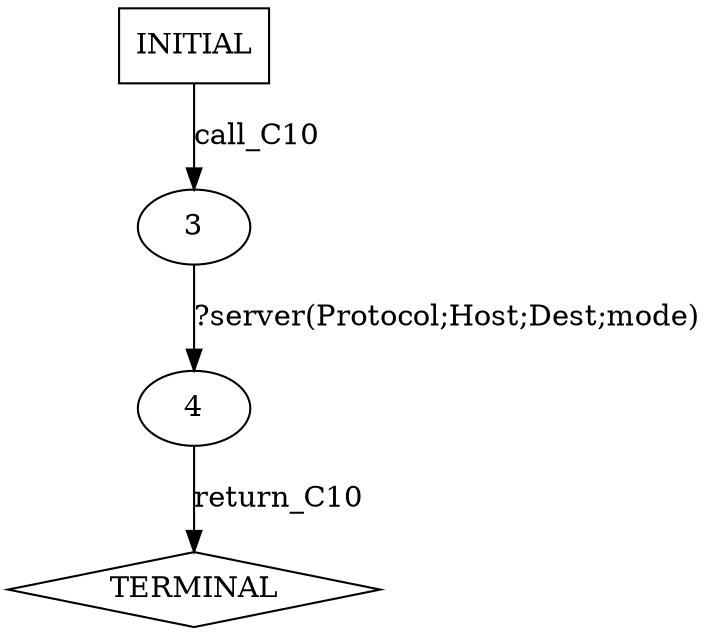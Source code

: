 digraph G {
  0 [label="INITIAL",shape=box];
  1 [label="TERMINAL",shape=diamond];
  3 [label="3"];
  4 [label="4"];
0->3  [label="call_C10"];
3->4 [label="?server(Protocol;Host;Dest;mode)"];
4->1  [label="return_C10"];
}
